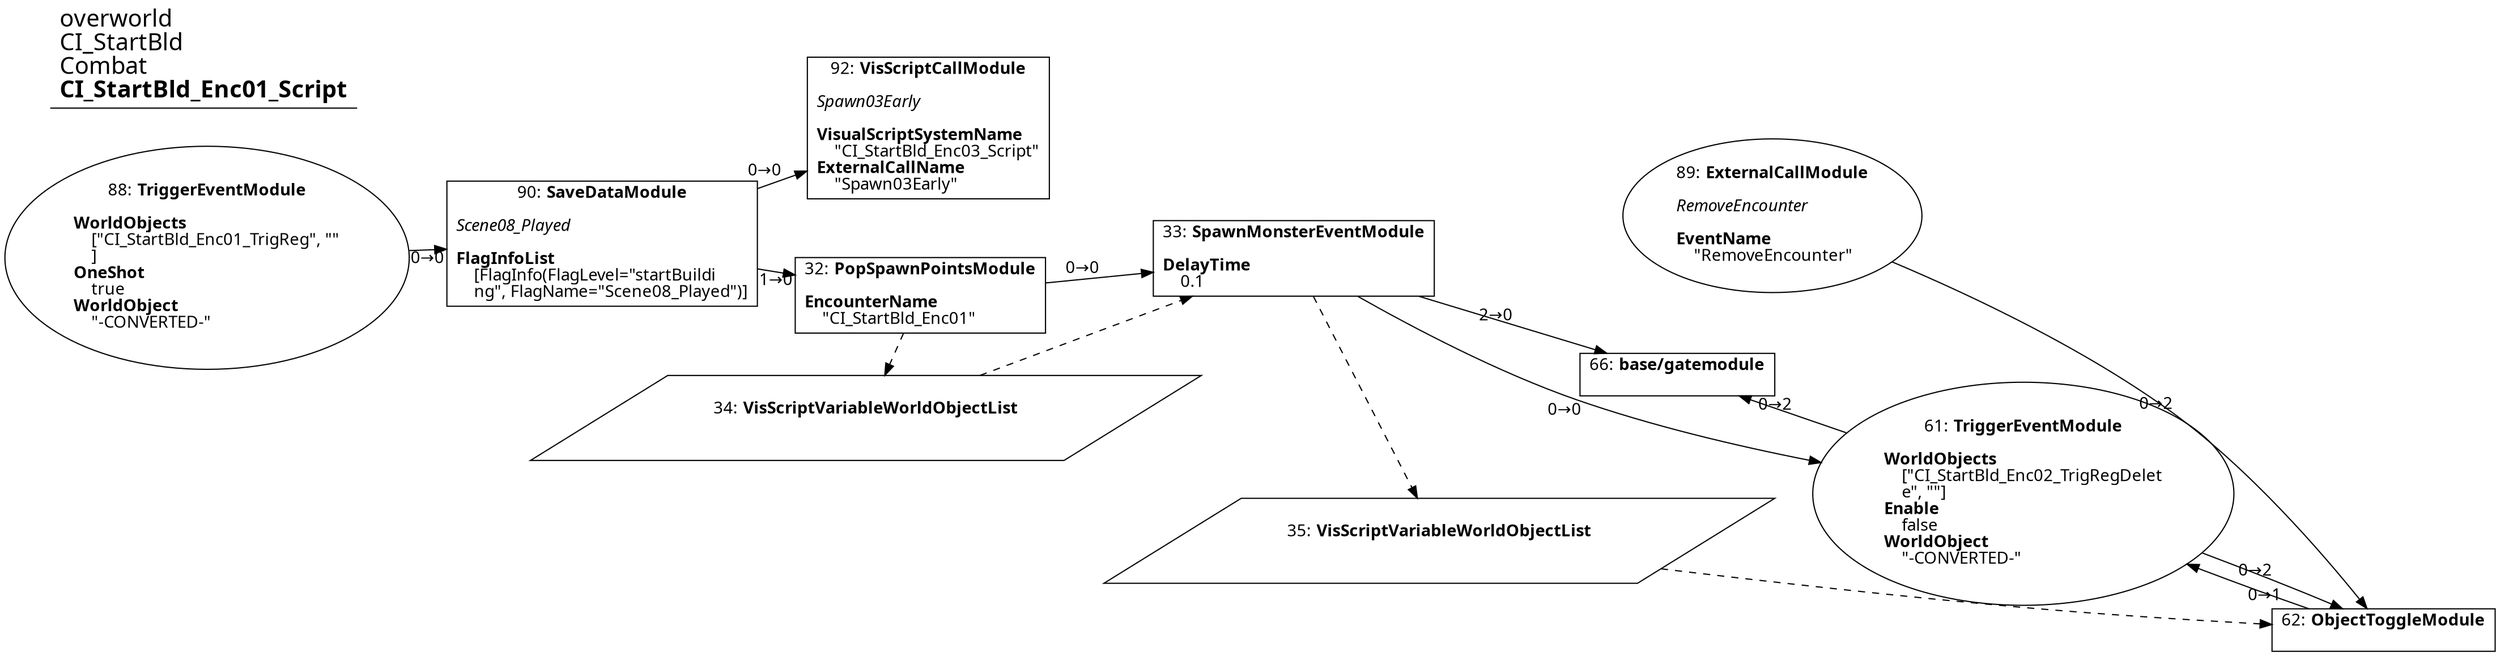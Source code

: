 digraph {
    layout = fdp;
    overlap = prism;
    sep = "+16";
    splines = spline;

    node [ shape = box ];

    graph [ fontname = "Segoe UI" ];
    node [ fontname = "Segoe UI" ];
    edge [ fontname = "Segoe UI" ];

    32 [ label = <32: <b>PopSpawnPointsModule</b><br/><br/><b>EncounterName</b><br align="left"/>    &quot;CI_StartBld_Enc01&quot;<br align="left"/>> ];
    32 [ pos = "0.15100001,-0.187!" ];
    32 -> 33 [ label = "0→0" ];
    32 -> 34 [ style = dashed ];

    33 [ label = <33: <b>SpawnMonsterEventModule</b><br/><br/><b>DelayTime</b><br align="left"/>    0.1<br align="left"/>> ];
    33 [ pos = "0.41900003,-0.187!" ];
    33 -> 61 [ label = "0→0" ];
    33 -> 66 [ label = "2→0" ];
    34 -> 33 [ style = dashed ];
    33 -> 35 [ style = dashed ];

    34 [ label = <34: <b>VisScriptVariableWorldObjectList</b><br/><br/>> ];
    34 [ shape = parallelogram ]
    34 [ pos = "0.192,-0.335!" ];

    35 [ label = <35: <b>VisScriptVariableWorldObjectList</b><br/><br/>> ];
    35 [ shape = parallelogram ]
    35 [ pos = "0.44000003,-0.38900003!" ];

    61 [ label = <61: <b>TriggerEventModule</b><br/><br/><b>WorldObjects</b><br align="left"/>    [&quot;CI_StartBld_Enc02_TrigRegDelet<br align="left"/>    e&quot;, &quot;&quot;]<br align="left"/><b>Enable</b><br align="left"/>    false<br align="left"/><b>WorldObject</b><br align="left"/>    &quot;-CONVERTED-&quot;<br align="left"/>> ];
    61 [ shape = oval ]
    61 [ pos = "1.0220001,-0.37500003!" ];
    61 -> 66 [ label = "0→2" ];
    61 -> 62 [ label = "0→2" ];

    62 [ label = <62: <b>ObjectToggleModule</b><br/><br/>> ];
    62 [ pos = "1.304,-0.48000002!" ];
    62 -> 61 [ label = "0→1" ];
    35 -> 62 [ style = dashed ];

    66 [ label = <66: <b>base/gatemodule</b><br/><br/>> ];
    66 [ pos = "0.754,-0.289!" ];

    88 [ label = <88: <b>TriggerEventModule</b><br/><br/><b>WorldObjects</b><br align="left"/>    [&quot;CI_StartBld_Enc01_TrigReg&quot;, &quot;&quot;<br align="left"/>    ]<br align="left"/><b>OneShot</b><br align="left"/>    true<br align="left"/><b>WorldObject</b><br align="left"/>    &quot;-CONVERTED-&quot;<br align="left"/>> ];
    88 [ shape = oval ]
    88 [ pos = "-0.416,-0.14400001!" ];
    88 -> 90 [ label = "0→0" ];

    89 [ label = <89: <b>ExternalCallModule</b><br/><br/><i>RemoveEncounter<br align="left"/></i><br align="left"/><b>EventName</b><br align="left"/>    &quot;RemoveEncounter&quot;<br align="left"/>> ];
    89 [ shape = oval ]
    89 [ pos = "0.82500005,-0.16100001!" ];
    89 -> 62 [ label = "0→2" ];

    90 [ label = <90: <b>SaveDataModule</b><br/><br/><i>Scene08_Played<br align="left"/></i><br align="left"/><b>FlagInfoList</b><br align="left"/>    [FlagInfo(FlagLevel=&quot;startBuildi<br align="left"/>    ng&quot;, FlagName=&quot;Scene08_Played&quot;)]<br align="left"/>> ];
    90 [ pos = "-0.136,-0.14400001!" ];
    90 -> 32 [ label = "1→0" ];
    90 -> 92 [ label = "0→0" ];

    92 [ label = <92: <b>VisScriptCallModule</b><br/><br/><i>Spawn03Early<br align="left"/></i><br align="left"/><b>VisualScriptSystemName</b><br align="left"/>    &quot;CI_StartBld_Enc03_Script&quot;<br align="left"/><b>ExternalCallName</b><br align="left"/>    &quot;Spawn03Early&quot;<br align="left"/>> ];
    92 [ pos = "0.157,-0.1!" ];

    title [ pos = "-0.41700003,-0.09900001!" ];
    title [ shape = underline ];
    title [ label = <<font point-size="20">overworld<br align="left"/>CI_StartBld<br align="left"/>Combat<br align="left"/><b>CI_StartBld_Enc01_Script</b><br align="left"/></font>> ];
}

